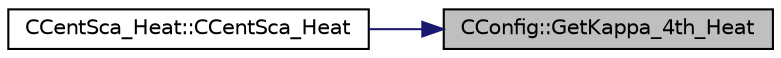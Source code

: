digraph "CConfig::GetKappa_4th_Heat"
{
 // LATEX_PDF_SIZE
  edge [fontname="Helvetica",fontsize="10",labelfontname="Helvetica",labelfontsize="10"];
  node [fontname="Helvetica",fontsize="10",shape=record];
  rankdir="RL";
  Node1 [label="CConfig::GetKappa_4th_Heat",height=0.2,width=0.4,color="black", fillcolor="grey75", style="filled", fontcolor="black",tooltip="Value of the calibrated constant for the JST-like method (center scheme)."];
  Node1 -> Node2 [dir="back",color="midnightblue",fontsize="10",style="solid",fontname="Helvetica"];
  Node2 [label="CCentSca_Heat::CCentSca_Heat",height=0.2,width=0.4,color="black", fillcolor="white", style="filled",URL="$classCCentSca__Heat.html#aeef1e6cda1c3defcaadbea9cacac521b",tooltip="Constructor of the class."];
}
